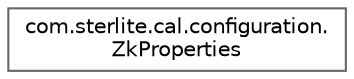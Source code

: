 digraph "Graphical Class Hierarchy"
{
 // LATEX_PDF_SIZE
  bgcolor="transparent";
  edge [fontname=Helvetica,fontsize=10,labelfontname=Helvetica,labelfontsize=10];
  node [fontname=Helvetica,fontsize=10,shape=box,height=0.2,width=0.4];
  rankdir="LR";
  Node0 [id="Node000000",label="com.sterlite.cal.configuration.\lZkProperties",height=0.2,width=0.4,color="grey40", fillcolor="white", style="filled",URL="$classcom_1_1sterlite_1_1cal_1_1configuration_1_1_zk_properties.html",tooltip=" "];
}
